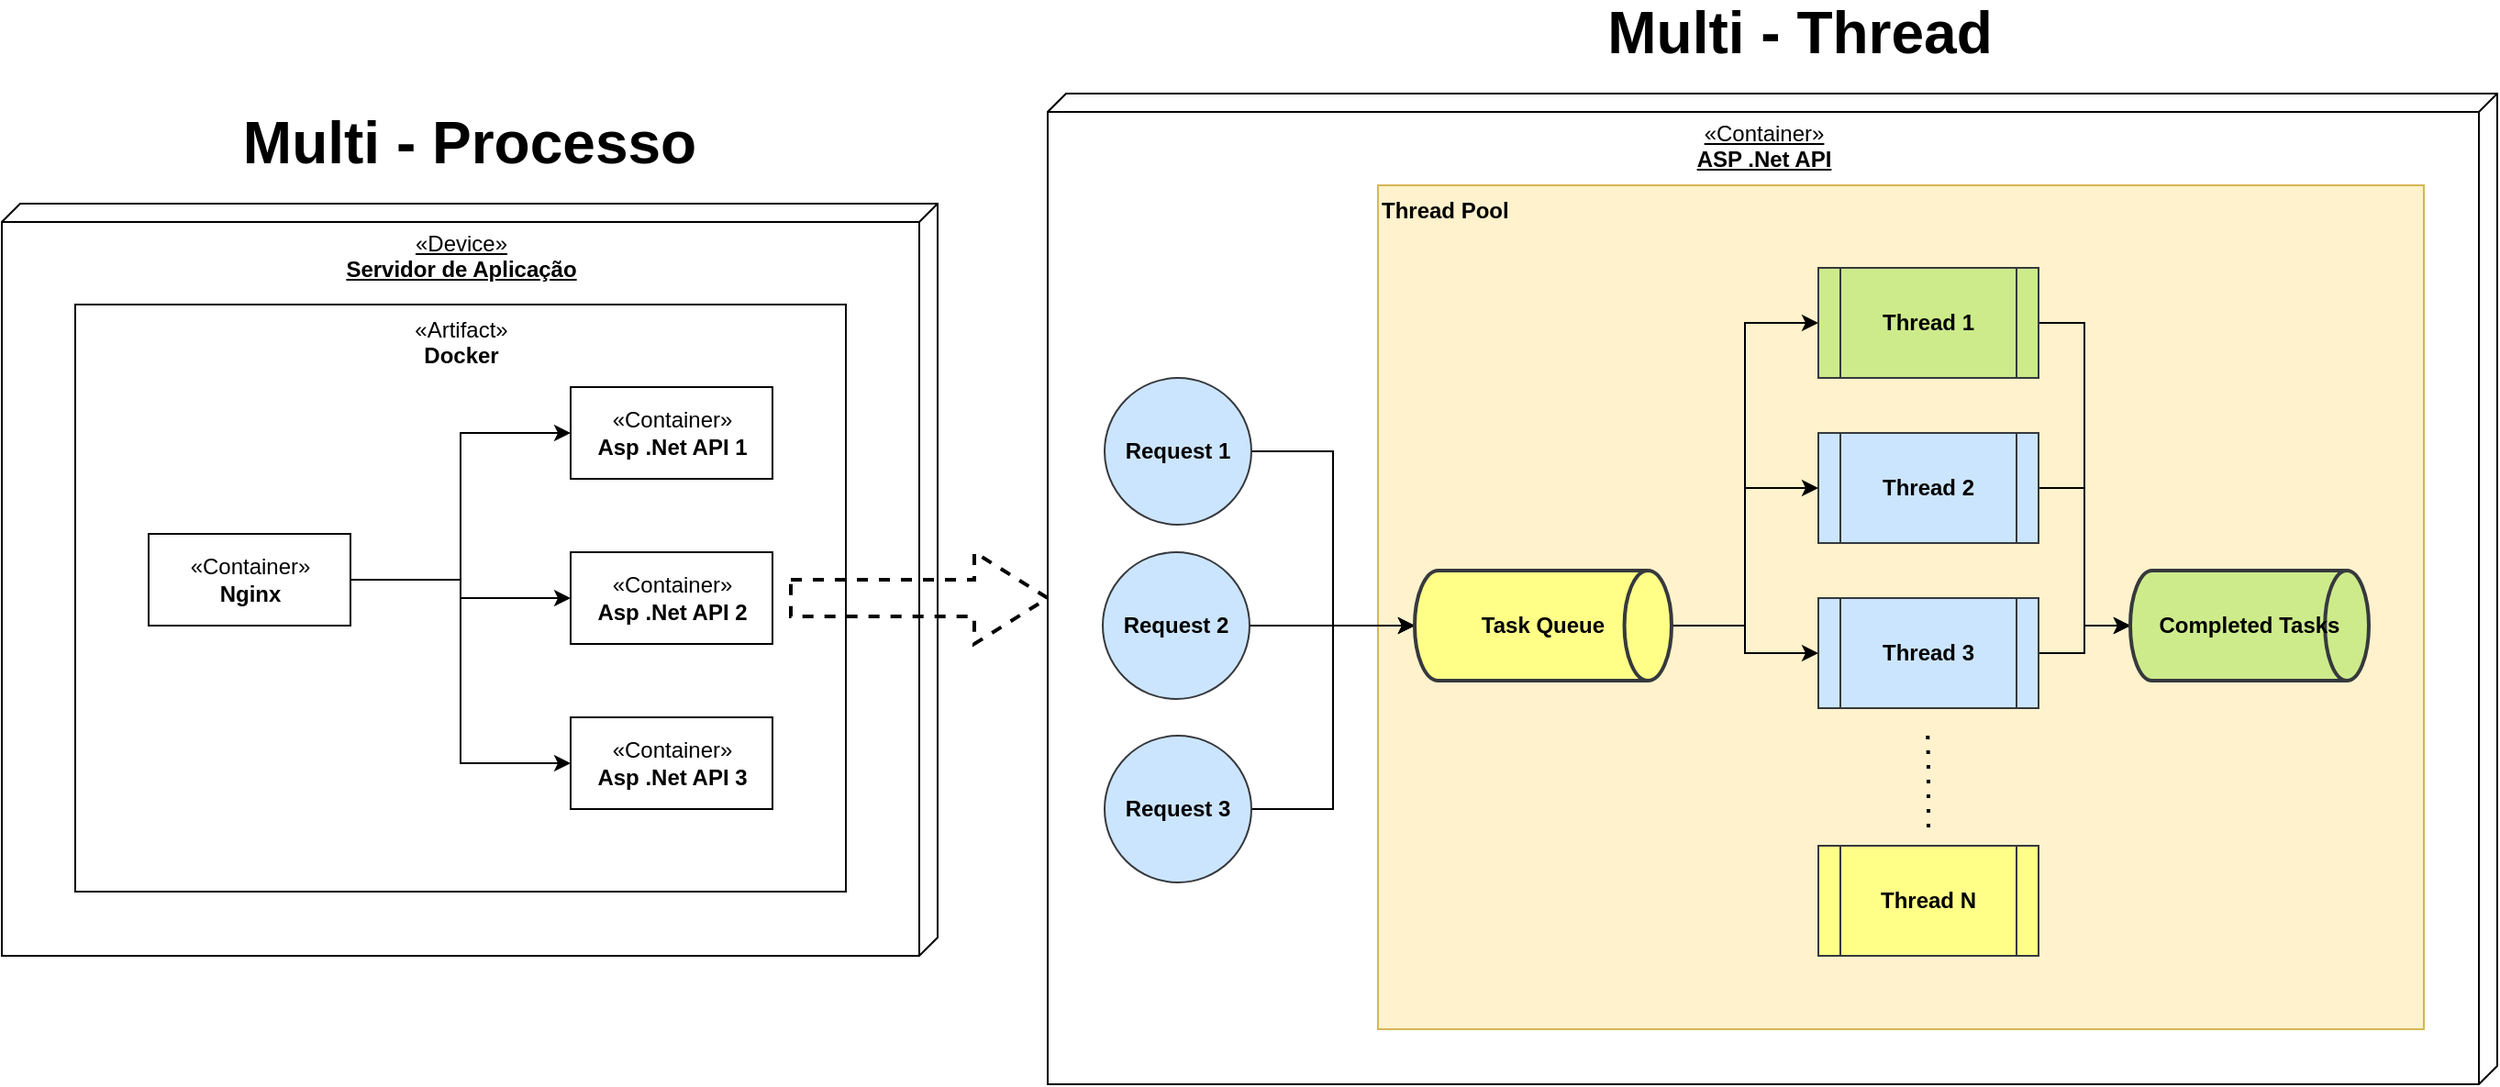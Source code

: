 <mxfile version="16.5.1" type="device"><diagram id="YQeaB63-To6PW38WAn7b" name="arch"><mxGraphModel dx="1335" dy="851" grid="1" gridSize="10" guides="1" tooltips="1" connect="1" arrows="1" fold="1" page="1" pageScale="1" pageWidth="827" pageHeight="1169" math="0" shadow="0"><root><mxCell id="0"/><mxCell id="1" parent="0"/><mxCell id="ljb5rKn_kHHMkbcUnOJn-41" value="«Container»&lt;br&gt;&lt;b&gt;ASP .Net API&lt;/b&gt;" style="verticalAlign=top;align=center;spacingTop=8;spacingLeft=2;spacingRight=12;shape=cube;size=10;direction=south;fontStyle=4;html=1;" vertex="1" parent="1"><mxGeometry x="810" y="570" width="790" height="540" as="geometry"/></mxCell><mxCell id="ljb5rKn_kHHMkbcUnOJn-1" value="&lt;b&gt;Thread Pool&lt;/b&gt;" style="rounded=0;whiteSpace=wrap;html=1;verticalAlign=top;align=left;fillColor=#fff2cc;strokeColor=#d6b656;" vertex="1" parent="1"><mxGeometry x="990" y="620" width="570" height="460" as="geometry"/></mxCell><mxCell id="ljb5rKn_kHHMkbcUnOJn-24" style="edgeStyle=orthogonalEdgeStyle;rounded=0;orthogonalLoop=1;jettySize=auto;html=1;exitX=1;exitY=0.5;exitDx=0;exitDy=0;entryX=0;entryY=0.5;entryDx=0;entryDy=0;entryPerimeter=0;" edge="1" parent="1" source="ljb5rKn_kHHMkbcUnOJn-2" target="ljb5rKn_kHHMkbcUnOJn-23"><mxGeometry relative="1" as="geometry"/></mxCell><mxCell id="ljb5rKn_kHHMkbcUnOJn-2" value="&lt;b&gt;Thread 1&lt;/b&gt;" style="shape=process;whiteSpace=wrap;html=1;backgroundOutline=1;fillColor=#cdeb8b;strokeColor=#36393d;" vertex="1" parent="1"><mxGeometry x="1230" y="665" width="120" height="60" as="geometry"/></mxCell><mxCell id="ljb5rKn_kHHMkbcUnOJn-27" style="edgeStyle=orthogonalEdgeStyle;rounded=0;orthogonalLoop=1;jettySize=auto;html=1;exitX=1;exitY=0.5;exitDx=0;exitDy=0;entryX=0;entryY=0.5;entryDx=0;entryDy=0;entryPerimeter=0;" edge="1" parent="1" source="ljb5rKn_kHHMkbcUnOJn-3" target="ljb5rKn_kHHMkbcUnOJn-23"><mxGeometry relative="1" as="geometry"/></mxCell><mxCell id="ljb5rKn_kHHMkbcUnOJn-3" value="&lt;b&gt;Thread 3&lt;/b&gt;" style="shape=process;whiteSpace=wrap;html=1;backgroundOutline=1;fillColor=#cce5ff;strokeColor=#36393d;" vertex="1" parent="1"><mxGeometry x="1230" y="845" width="120" height="60" as="geometry"/></mxCell><mxCell id="ljb5rKn_kHHMkbcUnOJn-26" style="edgeStyle=orthogonalEdgeStyle;rounded=0;orthogonalLoop=1;jettySize=auto;html=1;exitX=1;exitY=0.5;exitDx=0;exitDy=0;entryX=0;entryY=0.5;entryDx=0;entryDy=0;entryPerimeter=0;" edge="1" parent="1" source="ljb5rKn_kHHMkbcUnOJn-4" target="ljb5rKn_kHHMkbcUnOJn-23"><mxGeometry relative="1" as="geometry"/></mxCell><mxCell id="ljb5rKn_kHHMkbcUnOJn-4" value="&lt;b&gt;Thread 2&lt;/b&gt;" style="shape=process;whiteSpace=wrap;html=1;backgroundOutline=1;fillColor=#cce5ff;strokeColor=#36393d;" vertex="1" parent="1"><mxGeometry x="1230" y="755" width="120" height="60" as="geometry"/></mxCell><mxCell id="ljb5rKn_kHHMkbcUnOJn-6" value="&lt;b&gt;Thread N&lt;/b&gt;" style="shape=process;whiteSpace=wrap;html=1;backgroundOutline=1;fillColor=#ffff88;strokeColor=#36393d;" vertex="1" parent="1"><mxGeometry x="1230" y="980" width="120" height="60" as="geometry"/></mxCell><mxCell id="ljb5rKn_kHHMkbcUnOJn-8" value="" style="endArrow=none;dashed=1;html=1;dashPattern=1 3;strokeWidth=2;rounded=0;" edge="1" parent="1"><mxGeometry width="50" height="50" relative="1" as="geometry"><mxPoint x="1290" y="970" as="sourcePoint"/><mxPoint x="1289.5" y="915" as="targetPoint"/><Array as="points"><mxPoint x="1290" y="935"/></Array></mxGeometry></mxCell><mxCell id="ljb5rKn_kHHMkbcUnOJn-17" style="edgeStyle=orthogonalEdgeStyle;rounded=0;orthogonalLoop=1;jettySize=auto;html=1;exitX=1;exitY=0.5;exitDx=0;exitDy=0;entryX=0;entryY=0.5;entryDx=0;entryDy=0;entryPerimeter=0;" edge="1" parent="1" source="ljb5rKn_kHHMkbcUnOJn-9" target="ljb5rKn_kHHMkbcUnOJn-15"><mxGeometry relative="1" as="geometry"/></mxCell><mxCell id="ljb5rKn_kHHMkbcUnOJn-9" value="&lt;b&gt;Request 1&lt;/b&gt;" style="ellipse;whiteSpace=wrap;html=1;aspect=fixed;fillColor=#cce5ff;strokeColor=#36393d;" vertex="1" parent="1"><mxGeometry x="841" y="725" width="80" height="80" as="geometry"/></mxCell><mxCell id="ljb5rKn_kHHMkbcUnOJn-16" style="edgeStyle=orthogonalEdgeStyle;rounded=0;orthogonalLoop=1;jettySize=auto;html=1;exitX=1;exitY=0.5;exitDx=0;exitDy=0;entryX=0;entryY=0.5;entryDx=0;entryDy=0;entryPerimeter=0;" edge="1" parent="1" source="ljb5rKn_kHHMkbcUnOJn-10" target="ljb5rKn_kHHMkbcUnOJn-15"><mxGeometry relative="1" as="geometry"/></mxCell><mxCell id="ljb5rKn_kHHMkbcUnOJn-10" value="&lt;b&gt;Request 2&lt;/b&gt;" style="ellipse;whiteSpace=wrap;html=1;aspect=fixed;fillColor=#cce5ff;strokeColor=#36393d;" vertex="1" parent="1"><mxGeometry x="840" y="820" width="80" height="80" as="geometry"/></mxCell><mxCell id="ljb5rKn_kHHMkbcUnOJn-18" style="edgeStyle=orthogonalEdgeStyle;rounded=0;orthogonalLoop=1;jettySize=auto;html=1;exitX=1;exitY=0.5;exitDx=0;exitDy=0;entryX=0;entryY=0.5;entryDx=0;entryDy=0;entryPerimeter=0;" edge="1" parent="1" source="ljb5rKn_kHHMkbcUnOJn-11" target="ljb5rKn_kHHMkbcUnOJn-15"><mxGeometry relative="1" as="geometry"/></mxCell><mxCell id="ljb5rKn_kHHMkbcUnOJn-11" value="&lt;b&gt;Request 3&lt;/b&gt;" style="ellipse;whiteSpace=wrap;html=1;aspect=fixed;fillColor=#cce5ff;strokeColor=#36393d;" vertex="1" parent="1"><mxGeometry x="841" y="920" width="80" height="80" as="geometry"/></mxCell><mxCell id="ljb5rKn_kHHMkbcUnOJn-19" style="edgeStyle=orthogonalEdgeStyle;rounded=0;orthogonalLoop=1;jettySize=auto;html=1;exitX=1;exitY=0.5;exitDx=0;exitDy=0;exitPerimeter=0;entryX=0;entryY=0.5;entryDx=0;entryDy=0;" edge="1" parent="1" source="ljb5rKn_kHHMkbcUnOJn-15" target="ljb5rKn_kHHMkbcUnOJn-2"><mxGeometry relative="1" as="geometry"/></mxCell><mxCell id="ljb5rKn_kHHMkbcUnOJn-21" style="edgeStyle=orthogonalEdgeStyle;rounded=0;orthogonalLoop=1;jettySize=auto;html=1;exitX=1;exitY=0.5;exitDx=0;exitDy=0;exitPerimeter=0;entryX=0;entryY=0.5;entryDx=0;entryDy=0;" edge="1" parent="1" source="ljb5rKn_kHHMkbcUnOJn-15" target="ljb5rKn_kHHMkbcUnOJn-4"><mxGeometry relative="1" as="geometry"/></mxCell><mxCell id="ljb5rKn_kHHMkbcUnOJn-22" style="edgeStyle=orthogonalEdgeStyle;rounded=0;orthogonalLoop=1;jettySize=auto;html=1;exitX=1;exitY=0.5;exitDx=0;exitDy=0;exitPerimeter=0;entryX=0;entryY=0.5;entryDx=0;entryDy=0;" edge="1" parent="1" source="ljb5rKn_kHHMkbcUnOJn-15" target="ljb5rKn_kHHMkbcUnOJn-3"><mxGeometry relative="1" as="geometry"/></mxCell><mxCell id="ljb5rKn_kHHMkbcUnOJn-15" value="&lt;b&gt;Task Queue&lt;/b&gt;" style="strokeWidth=2;html=1;shape=mxgraph.flowchart.direct_data;whiteSpace=wrap;fillColor=#ffff88;strokeColor=#36393d;" vertex="1" parent="1"><mxGeometry x="1010" y="830" width="140" height="60" as="geometry"/></mxCell><mxCell id="ljb5rKn_kHHMkbcUnOJn-23" value="&lt;b&gt;Completed Tasks&lt;/b&gt;" style="strokeWidth=2;html=1;shape=mxgraph.flowchart.direct_data;whiteSpace=wrap;fillColor=#cdeb8b;strokeColor=#36393d;" vertex="1" parent="1"><mxGeometry x="1400" y="830" width="130" height="60" as="geometry"/></mxCell><mxCell id="ljb5rKn_kHHMkbcUnOJn-28" value="«Device»&lt;br&gt;&lt;b&gt;Servidor de Aplicação&lt;/b&gt;" style="verticalAlign=top;align=center;spacingTop=8;spacingLeft=2;spacingRight=12;shape=cube;size=10;direction=south;fontStyle=4;html=1;" vertex="1" parent="1"><mxGeometry x="240" y="630" width="510" height="410" as="geometry"/></mxCell><mxCell id="ljb5rKn_kHHMkbcUnOJn-29" value="«Artifact»&lt;br&gt;&lt;b&gt;Docker&lt;/b&gt;" style="html=1;verticalAlign=top;" vertex="1" parent="1"><mxGeometry x="280" y="685" width="420" height="320" as="geometry"/></mxCell><mxCell id="ljb5rKn_kHHMkbcUnOJn-37" style="edgeStyle=orthogonalEdgeStyle;rounded=0;orthogonalLoop=1;jettySize=auto;html=1;exitX=1;exitY=0.5;exitDx=0;exitDy=0;entryX=0;entryY=0.5;entryDx=0;entryDy=0;" edge="1" parent="1" source="ljb5rKn_kHHMkbcUnOJn-32" target="ljb5rKn_kHHMkbcUnOJn-33"><mxGeometry relative="1" as="geometry"/></mxCell><mxCell id="ljb5rKn_kHHMkbcUnOJn-38" style="edgeStyle=orthogonalEdgeStyle;rounded=0;orthogonalLoop=1;jettySize=auto;html=1;exitX=1;exitY=0.5;exitDx=0;exitDy=0;entryX=0;entryY=0.5;entryDx=0;entryDy=0;" edge="1" parent="1" source="ljb5rKn_kHHMkbcUnOJn-32" target="ljb5rKn_kHHMkbcUnOJn-34"><mxGeometry relative="1" as="geometry"/></mxCell><mxCell id="ljb5rKn_kHHMkbcUnOJn-39" style="edgeStyle=orthogonalEdgeStyle;rounded=0;orthogonalLoop=1;jettySize=auto;html=1;exitX=1;exitY=0.5;exitDx=0;exitDy=0;entryX=0;entryY=0.5;entryDx=0;entryDy=0;" edge="1" parent="1" source="ljb5rKn_kHHMkbcUnOJn-32" target="ljb5rKn_kHHMkbcUnOJn-35"><mxGeometry relative="1" as="geometry"/></mxCell><mxCell id="ljb5rKn_kHHMkbcUnOJn-32" value="«Container»&lt;br&gt;&lt;b&gt;Nginx&lt;/b&gt;" style="html=1;" vertex="1" parent="1"><mxGeometry x="320" y="810" width="110" height="50" as="geometry"/></mxCell><mxCell id="ljb5rKn_kHHMkbcUnOJn-33" value="«Container»&lt;br&gt;&lt;b&gt;Asp .Net API 1&lt;/b&gt;" style="html=1;" vertex="1" parent="1"><mxGeometry x="550" y="730" width="110" height="50" as="geometry"/></mxCell><mxCell id="ljb5rKn_kHHMkbcUnOJn-34" value="«Container»&lt;br&gt;&lt;b&gt;Asp .Net API 2&lt;/b&gt;" style="html=1;" vertex="1" parent="1"><mxGeometry x="550" y="820" width="110" height="50" as="geometry"/></mxCell><mxCell id="ljb5rKn_kHHMkbcUnOJn-35" value="«Container»&lt;br&gt;&lt;b&gt;Asp .Net API 3&lt;/b&gt;" style="html=1;" vertex="1" parent="1"><mxGeometry x="550" y="910" width="110" height="50" as="geometry"/></mxCell><mxCell id="ljb5rKn_kHHMkbcUnOJn-42" value="" style="verticalLabelPosition=bottom;verticalAlign=top;html=1;strokeWidth=2;shape=mxgraph.arrows2.arrow;dy=0.6;dx=40;notch=0;fillColor=none;dashed=1;" vertex="1" parent="1"><mxGeometry x="670" y="820" width="140" height="50" as="geometry"/></mxCell><mxCell id="ljb5rKn_kHHMkbcUnOJn-43" value="Multi - Processo" style="text;align=center;fontStyle=1;verticalAlign=middle;spacingLeft=3;spacingRight=3;strokeColor=none;rotatable=0;points=[[0,0.5],[1,0.5]];portConstraint=eastwest;dashed=1;fillColor=none;fontSize=32;" vertex="1" parent="1"><mxGeometry x="455" y="580" width="80" height="26" as="geometry"/></mxCell><mxCell id="ljb5rKn_kHHMkbcUnOJn-44" value="Multi - Thread" style="text;align=center;fontStyle=1;verticalAlign=middle;spacingLeft=3;spacingRight=3;strokeColor=none;rotatable=0;points=[[0,0.5],[1,0.5]];portConstraint=eastwest;dashed=1;fillColor=none;fontSize=32;" vertex="1" parent="1"><mxGeometry x="1180" y="520" width="80" height="26" as="geometry"/></mxCell></root></mxGraphModel></diagram></mxfile>